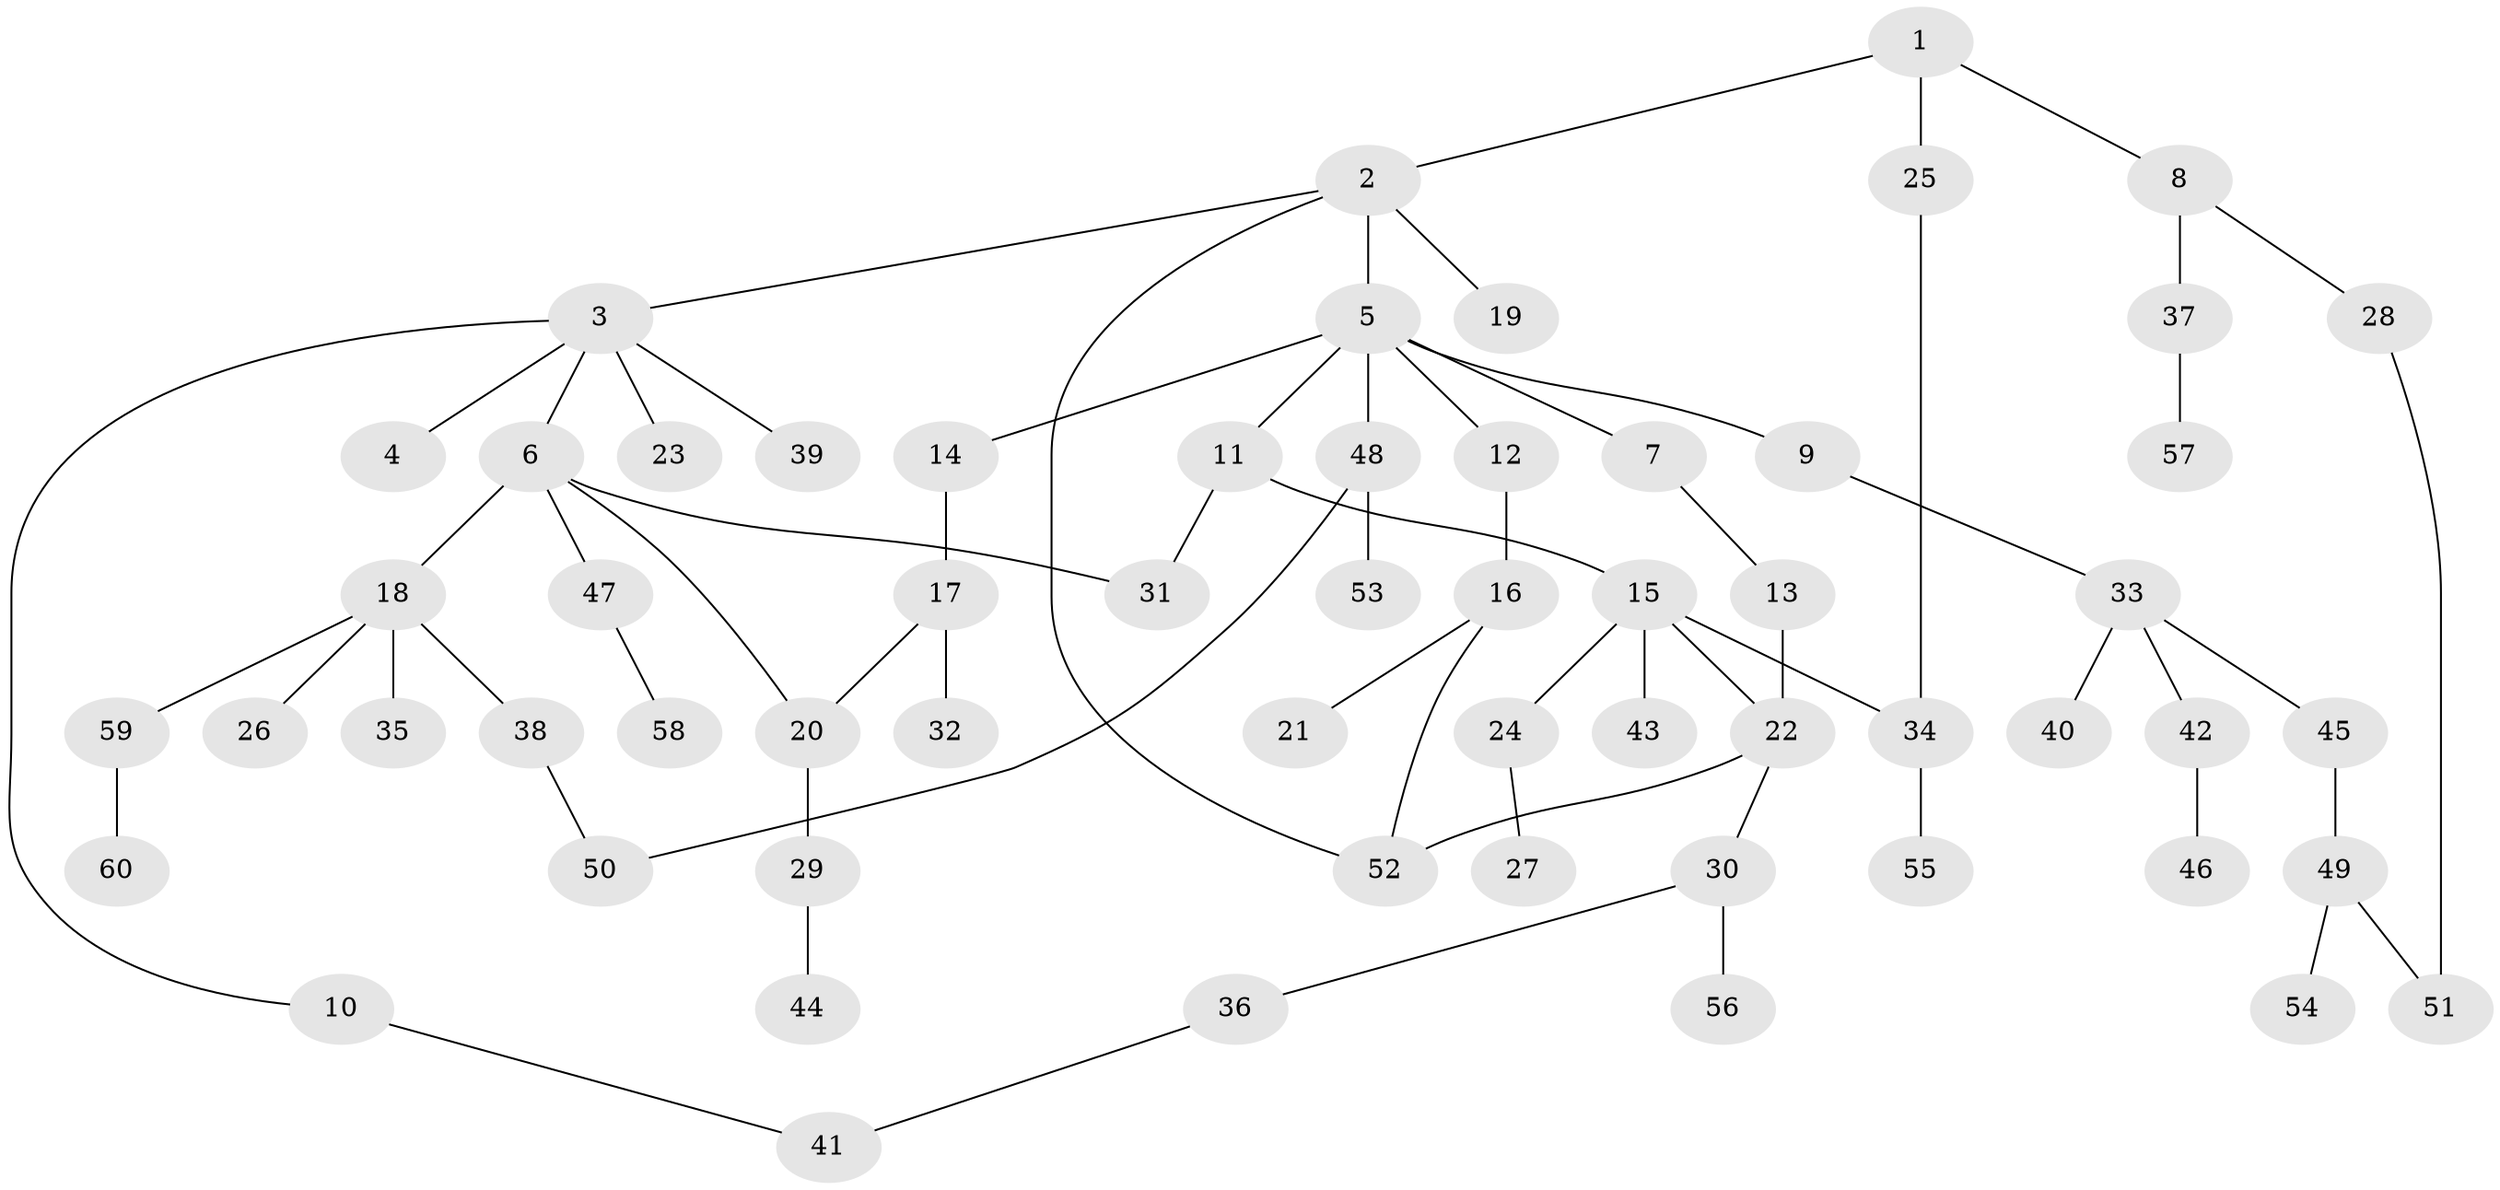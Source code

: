 // Generated by graph-tools (version 1.1) at 2025/41/03/09/25 04:41:11]
// undirected, 60 vertices, 68 edges
graph export_dot {
graph [start="1"]
  node [color=gray90,style=filled];
  1;
  2;
  3;
  4;
  5;
  6;
  7;
  8;
  9;
  10;
  11;
  12;
  13;
  14;
  15;
  16;
  17;
  18;
  19;
  20;
  21;
  22;
  23;
  24;
  25;
  26;
  27;
  28;
  29;
  30;
  31;
  32;
  33;
  34;
  35;
  36;
  37;
  38;
  39;
  40;
  41;
  42;
  43;
  44;
  45;
  46;
  47;
  48;
  49;
  50;
  51;
  52;
  53;
  54;
  55;
  56;
  57;
  58;
  59;
  60;
  1 -- 2;
  1 -- 8;
  1 -- 25;
  2 -- 3;
  2 -- 5;
  2 -- 19;
  2 -- 52;
  3 -- 4;
  3 -- 6;
  3 -- 10;
  3 -- 23;
  3 -- 39;
  5 -- 7;
  5 -- 9;
  5 -- 11;
  5 -- 12;
  5 -- 14;
  5 -- 48;
  6 -- 18;
  6 -- 31;
  6 -- 47;
  6 -- 20;
  7 -- 13;
  8 -- 28;
  8 -- 37;
  9 -- 33;
  10 -- 41;
  11 -- 15;
  11 -- 31;
  12 -- 16;
  13 -- 22;
  14 -- 17;
  15 -- 22;
  15 -- 24;
  15 -- 34;
  15 -- 43;
  16 -- 21;
  16 -- 52;
  17 -- 20;
  17 -- 32;
  18 -- 26;
  18 -- 35;
  18 -- 38;
  18 -- 59;
  20 -- 29;
  22 -- 30;
  22 -- 52;
  24 -- 27;
  25 -- 34;
  28 -- 51;
  29 -- 44;
  30 -- 36;
  30 -- 56;
  33 -- 40;
  33 -- 42;
  33 -- 45;
  34 -- 55;
  36 -- 41;
  37 -- 57;
  38 -- 50;
  42 -- 46;
  45 -- 49;
  47 -- 58;
  48 -- 53;
  48 -- 50;
  49 -- 51;
  49 -- 54;
  59 -- 60;
}
